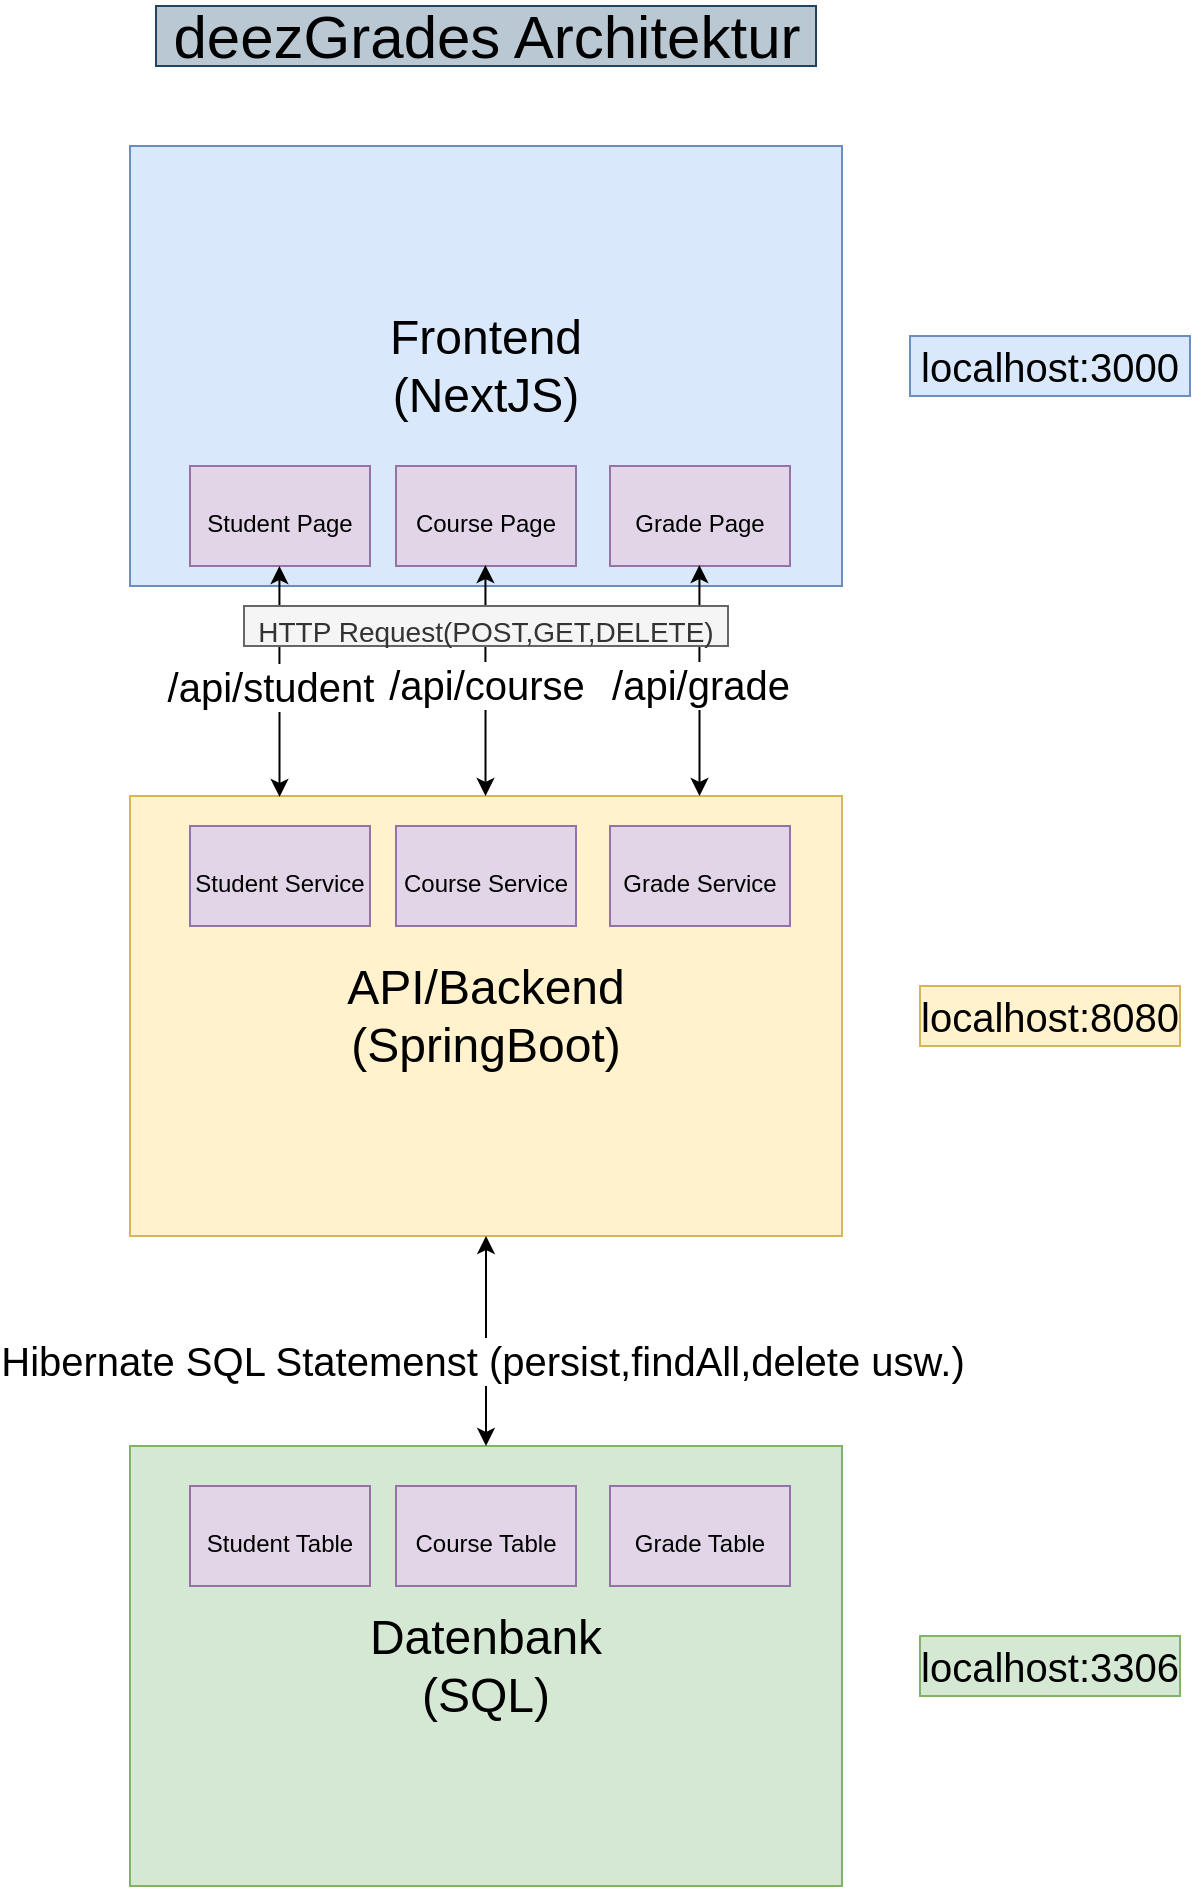 <mxfile version="17.4.2" type="device"><diagram id="_QHBjd64wT5pgjsbXXC4" name="Seite-1"><mxGraphModel dx="1185" dy="721" grid="1" gridSize="10" guides="1" tooltips="1" connect="1" arrows="1" fold="1" page="1" pageScale="1" pageWidth="827" pageHeight="1169" math="0" shadow="0"><root><mxCell id="0"/><mxCell id="1" parent="0"/><mxCell id="ZDe1uFFttZrg3Csxw_nT-1" value="&lt;font style=&quot;font-size: 24px&quot;&gt;Frontend&lt;br&gt;(NextJS)&lt;br&gt;&lt;/font&gt;" style="rounded=0;whiteSpace=wrap;html=1;fillColor=#dae8fc;strokeColor=#6c8ebf;" parent="1" vertex="1"><mxGeometry x="210" y="100" width="356" height="220" as="geometry"/></mxCell><mxCell id="ZDe1uFFttZrg3Csxw_nT-2" value="&lt;span style=&quot;font-size: 12px&quot;&gt;Student Page&lt;/span&gt;" style="rounded=0;whiteSpace=wrap;html=1;fontSize=24;fillColor=#e1d5e7;strokeColor=#9673a6;" parent="1" vertex="1"><mxGeometry x="240" y="260" width="90" height="50" as="geometry"/></mxCell><mxCell id="VifW96C3-pTuWWFbX-Cd-2" value="&lt;span style=&quot;font-size: 12px&quot;&gt;Course Page&lt;/span&gt;" style="rounded=0;whiteSpace=wrap;html=1;fontSize=24;fillColor=#e1d5e7;strokeColor=#9673a6;" vertex="1" parent="1"><mxGeometry x="343" y="260" width="90" height="50" as="geometry"/></mxCell><mxCell id="VifW96C3-pTuWWFbX-Cd-3" value="&lt;span style=&quot;font-size: 12px&quot;&gt;Grade Page&lt;/span&gt;" style="rounded=0;whiteSpace=wrap;html=1;fontSize=24;fillColor=#e1d5e7;strokeColor=#9673a6;" vertex="1" parent="1"><mxGeometry x="450" y="260" width="90" height="50" as="geometry"/></mxCell><mxCell id="VifW96C3-pTuWWFbX-Cd-6" value="&lt;font style=&quot;font-size: 24px&quot;&gt;API/Backend&lt;br&gt;(SpringBoot)&lt;br&gt;&lt;/font&gt;" style="rounded=0;whiteSpace=wrap;html=1;fillColor=#fff2cc;strokeColor=#d6b656;" vertex="1" parent="1"><mxGeometry x="210" y="425" width="356" height="220" as="geometry"/></mxCell><mxCell id="VifW96C3-pTuWWFbX-Cd-7" value="&lt;font style=&quot;font-size: 20px&quot;&gt;localhost:3000&lt;/font&gt;" style="text;html=1;strokeColor=#6c8ebf;fillColor=#dae8fc;align=center;verticalAlign=middle;whiteSpace=wrap;rounded=0;fontSize=12;" vertex="1" parent="1"><mxGeometry x="600" y="195" width="140" height="30" as="geometry"/></mxCell><mxCell id="VifW96C3-pTuWWFbX-Cd-8" value="&lt;font style=&quot;font-size: 20px&quot;&gt;localhost:8080&lt;/font&gt;" style="text;html=1;strokeColor=#d6b656;fillColor=#fff2cc;align=center;verticalAlign=middle;whiteSpace=wrap;rounded=0;fontSize=12;" vertex="1" parent="1"><mxGeometry x="605" y="520" width="130" height="30" as="geometry"/></mxCell><mxCell id="VifW96C3-pTuWWFbX-Cd-15" value="&lt;font style=&quot;font-size: 24px&quot;&gt;Datenbank&lt;br&gt;(SQL)&lt;br&gt;&lt;/font&gt;" style="rounded=0;whiteSpace=wrap;html=1;fillColor=#d5e8d4;strokeColor=#82b366;" vertex="1" parent="1"><mxGeometry x="210" y="750" width="356" height="220" as="geometry"/></mxCell><mxCell id="VifW96C3-pTuWWFbX-Cd-16" value="&lt;font style=&quot;font-size: 20px&quot;&gt;localhost:3306&lt;/font&gt;" style="text;html=1;strokeColor=#82b366;fillColor=#d5e8d4;align=center;verticalAlign=middle;whiteSpace=wrap;rounded=0;fontSize=12;" vertex="1" parent="1"><mxGeometry x="605" y="845" width="130" height="30" as="geometry"/></mxCell><mxCell id="VifW96C3-pTuWWFbX-Cd-30" value="" style="endArrow=classic;startArrow=classic;html=1;rounded=0;fontSize=20;entryX=0.5;entryY=1;entryDx=0;entryDy=0;exitX=0.5;exitY=0;exitDx=0;exitDy=0;" edge="1" parent="1" source="VifW96C3-pTuWWFbX-Cd-15" target="VifW96C3-pTuWWFbX-Cd-6"><mxGeometry width="50" height="50" relative="1" as="geometry"><mxPoint x="420" y="760" as="sourcePoint"/><mxPoint x="470" y="710" as="targetPoint"/></mxGeometry></mxCell><mxCell id="VifW96C3-pTuWWFbX-Cd-31" value="Hibernate SQL Statemenst (persist,findAll,delete usw.)" style="edgeLabel;html=1;align=center;verticalAlign=middle;resizable=0;points=[];fontSize=20;" vertex="1" connectable="0" parent="VifW96C3-pTuWWFbX-Cd-30"><mxGeometry x="-0.184" y="2" relative="1" as="geometry"><mxPoint as="offset"/></mxGeometry></mxCell><mxCell id="VifW96C3-pTuWWFbX-Cd-32" value="" style="endArrow=classic;startArrow=classic;html=1;rounded=0;fontSize=20;entryX=0.5;entryY=1;entryDx=0;entryDy=0;exitX=0.21;exitY=0.002;exitDx=0;exitDy=0;exitPerimeter=0;" edge="1" parent="1" source="VifW96C3-pTuWWFbX-Cd-6"><mxGeometry width="50" height="50" relative="1" as="geometry"><mxPoint x="284.71" y="415" as="sourcePoint"/><mxPoint x="284.71" y="310" as="targetPoint"/></mxGeometry></mxCell><mxCell id="VifW96C3-pTuWWFbX-Cd-33" value="/api/student" style="edgeLabel;html=1;align=center;verticalAlign=middle;resizable=0;points=[];fontSize=20;" vertex="1" connectable="0" parent="VifW96C3-pTuWWFbX-Cd-32"><mxGeometry x="-0.184" y="2" relative="1" as="geometry"><mxPoint x="-3" y="-9" as="offset"/></mxGeometry></mxCell><mxCell id="VifW96C3-pTuWWFbX-Cd-37" value="" style="endArrow=classic;startArrow=classic;html=1;rounded=0;fontSize=20;entryX=0.5;entryY=1;entryDx=0;entryDy=0;exitX=0.21;exitY=0.002;exitDx=0;exitDy=0;exitPerimeter=0;" edge="1" parent="1"><mxGeometry width="50" height="50" relative="1" as="geometry"><mxPoint x="387.76" y="425.0" as="sourcePoint"/><mxPoint x="387.71" y="309.56" as="targetPoint"/></mxGeometry></mxCell><mxCell id="VifW96C3-pTuWWFbX-Cd-38" value="/api/course" style="edgeLabel;html=1;align=center;verticalAlign=middle;resizable=0;points=[];fontSize=20;" vertex="1" connectable="0" parent="VifW96C3-pTuWWFbX-Cd-37"><mxGeometry x="-0.184" y="2" relative="1" as="geometry"><mxPoint x="2" y="-9" as="offset"/></mxGeometry></mxCell><mxCell id="VifW96C3-pTuWWFbX-Cd-39" value="" style="endArrow=classic;startArrow=classic;html=1;rounded=0;fontSize=20;entryX=0.5;entryY=1;entryDx=0;entryDy=0;exitX=0.21;exitY=0.002;exitDx=0;exitDy=0;exitPerimeter=0;" edge="1" parent="1"><mxGeometry width="50" height="50" relative="1" as="geometry"><mxPoint x="494.76" y="425" as="sourcePoint"/><mxPoint x="494.71" y="309.56" as="targetPoint"/></mxGeometry></mxCell><mxCell id="VifW96C3-pTuWWFbX-Cd-40" value="/api/grade" style="edgeLabel;html=1;align=center;verticalAlign=middle;resizable=0;points=[];fontSize=20;" vertex="1" connectable="0" parent="VifW96C3-pTuWWFbX-Cd-39"><mxGeometry x="-0.184" y="2" relative="1" as="geometry"><mxPoint x="2" y="-9" as="offset"/></mxGeometry></mxCell><mxCell id="VifW96C3-pTuWWFbX-Cd-41" value="&lt;font style=&quot;font-size: 14px&quot;&gt;HTTP Request(POST,GET,DELETE)&lt;/font&gt;" style="text;html=1;align=center;verticalAlign=middle;whiteSpace=wrap;rounded=0;fontSize=20;fillColor=#f5f5f5;fontColor=#333333;strokeColor=#666666;" vertex="1" parent="1"><mxGeometry x="267" y="330" width="242" height="20" as="geometry"/></mxCell><mxCell id="VifW96C3-pTuWWFbX-Cd-44" value="&lt;font style=&quot;font-size: 30px&quot;&gt;deezGrades Architektur&lt;/font&gt;" style="text;html=1;align=center;verticalAlign=middle;resizable=0;points=[];autosize=1;strokeColor=#23445d;fillColor=#bac8d3;fontSize=14;" vertex="1" parent="1"><mxGeometry x="223" y="30" width="330" height="30" as="geometry"/></mxCell><mxCell id="VifW96C3-pTuWWFbX-Cd-46" value="&lt;span style=&quot;font-size: 12px&quot;&gt;Student Service&lt;/span&gt;" style="rounded=0;whiteSpace=wrap;html=1;fontSize=24;fillColor=#e1d5e7;strokeColor=#9673a6;" vertex="1" parent="1"><mxGeometry x="240" y="440" width="90" height="50" as="geometry"/></mxCell><mxCell id="VifW96C3-pTuWWFbX-Cd-47" value="&lt;span style=&quot;font-size: 12px&quot;&gt;Course Service&lt;/span&gt;" style="rounded=0;whiteSpace=wrap;html=1;fontSize=24;fillColor=#e1d5e7;strokeColor=#9673a6;" vertex="1" parent="1"><mxGeometry x="343" y="440" width="90" height="50" as="geometry"/></mxCell><mxCell id="VifW96C3-pTuWWFbX-Cd-48" value="&lt;span style=&quot;font-size: 12px&quot;&gt;Grade Service&lt;/span&gt;" style="rounded=0;whiteSpace=wrap;html=1;fontSize=24;fillColor=#e1d5e7;strokeColor=#9673a6;" vertex="1" parent="1"><mxGeometry x="450" y="440" width="90" height="50" as="geometry"/></mxCell><mxCell id="VifW96C3-pTuWWFbX-Cd-51" value="&lt;span style=&quot;font-size: 12px&quot;&gt;Student Table&lt;/span&gt;" style="rounded=0;whiteSpace=wrap;html=1;fontSize=24;fillColor=#e1d5e7;strokeColor=#9673a6;" vertex="1" parent="1"><mxGeometry x="240" y="770" width="90" height="50" as="geometry"/></mxCell><mxCell id="VifW96C3-pTuWWFbX-Cd-52" value="&lt;span style=&quot;font-size: 12px&quot;&gt;Course Table&lt;/span&gt;" style="rounded=0;whiteSpace=wrap;html=1;fontSize=24;fillColor=#e1d5e7;strokeColor=#9673a6;" vertex="1" parent="1"><mxGeometry x="343" y="770" width="90" height="50" as="geometry"/></mxCell><mxCell id="VifW96C3-pTuWWFbX-Cd-53" value="&lt;span style=&quot;font-size: 12px&quot;&gt;Grade Table&lt;/span&gt;" style="rounded=0;whiteSpace=wrap;html=1;fontSize=24;fillColor=#e1d5e7;strokeColor=#9673a6;" vertex="1" parent="1"><mxGeometry x="450" y="770" width="90" height="50" as="geometry"/></mxCell></root></mxGraphModel></diagram></mxfile>
